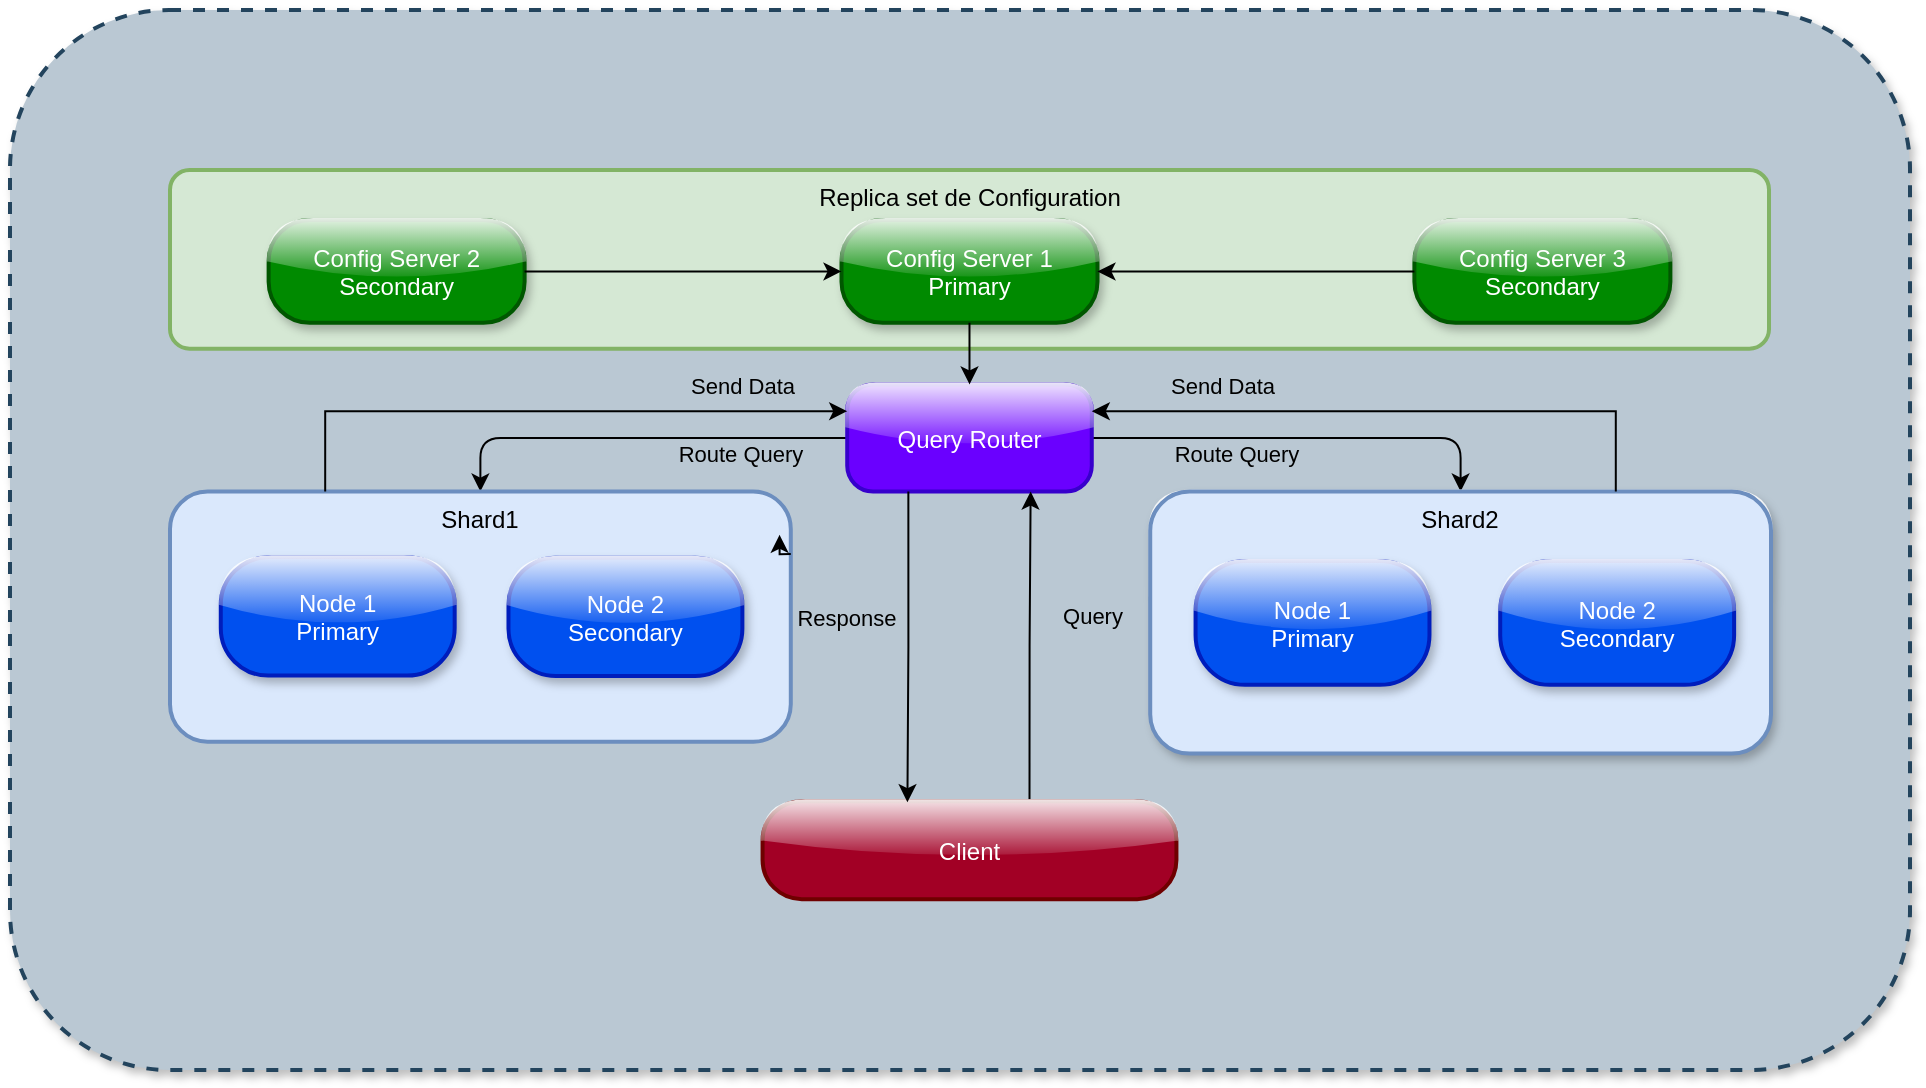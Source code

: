 <mxfile version="25.0.3">
  <diagram name="Page-1" id="EtcO1GiFzh_aDuyWaIW9">
    <mxGraphModel dx="1364" dy="764" grid="1" gridSize="10" guides="1" tooltips="1" connect="1" arrows="1" fold="1" page="1" pageScale="1" pageWidth="827" pageHeight="1169" math="0" shadow="0">
      <root>
        <mxCell id="0" />
        <mxCell id="1" parent="0" />
        <mxCell id="2" value="" style="whiteSpace=wrap;strokeWidth=2;verticalAlign=top;fillColor=#bac8d3;strokeColor=#23445d;dashed=1;glass=0;rounded=1;shadow=1;" parent="1" vertex="1">
          <mxGeometry x="120" y="10" width="950" height="530" as="geometry" />
        </mxCell>
        <mxCell id="yR0WiQGX2wkkTvA1muzb-61" style="edgeStyle=orthogonalEdgeStyle;rounded=1;orthogonalLoop=1;jettySize=auto;html=1;exitX=1;exitY=0.5;exitDx=0;exitDy=0;entryX=0.5;entryY=0;entryDx=0;entryDy=0;curved=0;" edge="1" parent="2" source="11" target="yR0WiQGX2wkkTvA1muzb-81">
          <mxGeometry relative="1" as="geometry">
            <mxPoint x="739.867" y="209.159" as="targetPoint" />
          </mxGeometry>
        </mxCell>
        <mxCell id="yR0WiQGX2wkkTvA1muzb-92" value="Route Query" style="edgeLabel;html=1;align=center;verticalAlign=middle;resizable=0;points=[];labelBackgroundColor=none;" vertex="1" connectable="0" parent="yR0WiQGX2wkkTvA1muzb-61">
          <mxGeometry x="-0.436" y="-3" relative="1" as="geometry">
            <mxPoint x="12" y="5" as="offset" />
          </mxGeometry>
        </mxCell>
        <mxCell id="yR0WiQGX2wkkTvA1muzb-62" style="edgeStyle=orthogonalEdgeStyle;rounded=1;orthogonalLoop=1;jettySize=auto;html=1;exitX=0;exitY=0.5;exitDx=0;exitDy=0;entryX=0.5;entryY=0;entryDx=0;entryDy=0;curved=0;" edge="1" parent="2" source="11" target="4">
          <mxGeometry relative="1" as="geometry" />
        </mxCell>
        <mxCell id="yR0WiQGX2wkkTvA1muzb-93" value="Route Query" style="edgeLabel;html=1;align=center;verticalAlign=middle;resizable=0;points=[];labelBackgroundColor=none;" vertex="1" connectable="0" parent="yR0WiQGX2wkkTvA1muzb-62">
          <mxGeometry x="-0.098" y="3" relative="1" as="geometry">
            <mxPoint x="41" y="5" as="offset" />
          </mxGeometry>
        </mxCell>
        <mxCell id="11" value="Query Router" style="rounded=1;arcSize=24;strokeWidth=2;fillColor=#6a00ff;strokeColor=#3700CC;glass=1;shadow=0;fontColor=#ffffff;" parent="2" vertex="1">
          <mxGeometry x="418.611" y="187.191" width="122.277" height="53.596" as="geometry" />
        </mxCell>
        <mxCell id="yR0WiQGX2wkkTvA1muzb-56" value="" style="group;rounded=1;glass=1;fillColor=#b1ddf0;strokeColor=#10739e;" vertex="1" connectable="0" parent="2">
          <mxGeometry x="79.998" y="80.0" width="799.505" height="89.326" as="geometry" />
        </mxCell>
        <mxCell id="yR0WiQGX2wkkTvA1muzb-51" value="Replica set de Configuration " style="whiteSpace=wrap;strokeWidth=2;verticalAlign=top;fillColor=#d5e8d4;strokeColor=#82b366;gradientDirection=south;gradientColor=none;rounded=1;arcSize=11;glass=0;shadow=0;" vertex="1" parent="yR0WiQGX2wkkTvA1muzb-56">
          <mxGeometry width="799.505" height="89.326" as="geometry" />
        </mxCell>
        <mxCell id="5" value="Config Server 1&#xa;Primary" style="rounded=1;arcSize=40;strokeWidth=2;fillColor=#008a00;fontColor=#ffffff;strokeColor=#005700;shadow=1;glass=1;" parent="yR0WiQGX2wkkTvA1muzb-56" vertex="1">
          <mxGeometry x="335.751" y="25.025" width="127.994" height="51.353" as="geometry" />
        </mxCell>
        <mxCell id="8" value="Config Server 2&#xa;Secondary" style="rounded=1;arcSize=40;strokeWidth=2;fillColor=#008a00;fontColor=#ffffff;strokeColor=#005700;shadow=1;glass=1;" parent="yR0WiQGX2wkkTvA1muzb-56" vertex="1">
          <mxGeometry x="49.31" y="25.025" width="127.994" height="51.353" as="geometry" />
        </mxCell>
        <mxCell id="10" value="Config Server 3&#xa;Secondary" style="rounded=1;arcSize=40;strokeWidth=2;fillColor=#008a00;gradientDirection=south;strokeColor=#005700;fillStyle=auto;fontColor=#ffffff;gradientColor=none;glass=1;shadow=1;" parent="yR0WiQGX2wkkTvA1muzb-56" vertex="1">
          <mxGeometry x="622.204" y="25.026" width="127.994" height="51.353" as="geometry" />
        </mxCell>
        <mxCell id="yR0WiQGX2wkkTvA1muzb-55" style="edgeStyle=orthogonalEdgeStyle;rounded=0;orthogonalLoop=1;jettySize=auto;html=1;exitX=1;exitY=0.5;exitDx=0;exitDy=0;entryX=0;entryY=0.5;entryDx=0;entryDy=0;" edge="1" parent="yR0WiQGX2wkkTvA1muzb-56" source="8" target="5">
          <mxGeometry relative="1" as="geometry" />
        </mxCell>
        <mxCell id="yR0WiQGX2wkkTvA1muzb-54" style="edgeStyle=orthogonalEdgeStyle;rounded=0;orthogonalLoop=1;jettySize=auto;html=1;exitX=0;exitY=0.5;exitDx=0;exitDy=0;entryX=1;entryY=0.5;entryDx=0;entryDy=0;" edge="1" parent="yR0WiQGX2wkkTvA1muzb-56" source="10" target="5">
          <mxGeometry relative="1" as="geometry" />
        </mxCell>
        <mxCell id="yR0WiQGX2wkkTvA1muzb-60" style="edgeStyle=orthogonalEdgeStyle;rounded=0;orthogonalLoop=1;jettySize=auto;html=1;exitX=0.5;exitY=1;exitDx=0;exitDy=0;entryX=0.5;entryY=0;entryDx=0;entryDy=0;" edge="1" parent="2" source="5" target="11">
          <mxGeometry relative="1" as="geometry" />
        </mxCell>
        <mxCell id="yR0WiQGX2wkkTvA1muzb-84" style="edgeStyle=orthogonalEdgeStyle;rounded=0;orthogonalLoop=1;jettySize=auto;html=1;exitX=0.645;exitY=0.01;exitDx=0;exitDy=0;entryX=0.75;entryY=1;entryDx=0;entryDy=0;exitPerimeter=0;" edge="1" parent="2" source="yR0WiQGX2wkkTvA1muzb-63" target="11">
          <mxGeometry relative="1" as="geometry" />
        </mxCell>
        <mxCell id="yR0WiQGX2wkkTvA1muzb-85" value="Query" style="edgeLabel;html=1;align=center;verticalAlign=middle;resizable=0;points=[];labelBackgroundColor=none;" vertex="1" connectable="0" parent="yR0WiQGX2wkkTvA1muzb-84">
          <mxGeometry x="-0.113" y="-5" relative="1" as="geometry">
            <mxPoint x="26" y="-24" as="offset" />
          </mxGeometry>
        </mxCell>
        <mxCell id="yR0WiQGX2wkkTvA1muzb-63" value="Client" style="rounded=1;arcSize=40;strokeWidth=2;fillColor=#a20025;strokeColor=#6F0000;glass=1;fontColor=#ffffff;" vertex="1" parent="2">
          <mxGeometry x="376.285" y="395.616" width="206.931" height="48.966" as="geometry" />
        </mxCell>
        <mxCell id="yR0WiQGX2wkkTvA1muzb-86" style="edgeStyle=orthogonalEdgeStyle;rounded=0;orthogonalLoop=1;jettySize=auto;html=1;exitX=0.25;exitY=1;exitDx=0;exitDy=0;entryX=0.35;entryY=0.01;entryDx=0;entryDy=0;entryPerimeter=0;" edge="1" parent="2" source="11" target="yR0WiQGX2wkkTvA1muzb-63">
          <mxGeometry relative="1" as="geometry" />
        </mxCell>
        <mxCell id="yR0WiQGX2wkkTvA1muzb-87" value="Response" style="edgeLabel;html=1;align=center;verticalAlign=middle;resizable=0;points=[];labelBackgroundColor=none;" vertex="1" connectable="0" parent="yR0WiQGX2wkkTvA1muzb-86">
          <mxGeometry x="-0.11" y="-2" relative="1" as="geometry">
            <mxPoint x="-29" y="-7" as="offset" />
          </mxGeometry>
        </mxCell>
        <mxCell id="yR0WiQGX2wkkTvA1muzb-88" value="" style="group;fillColor=#dae8fc;strokeColor=#6c8ebf;rounded=1;arcSize=43;gradientColor=#7ea6e0;" vertex="1" connectable="0" parent="2">
          <mxGeometry x="79.998" y="240.787" width="310.396" height="125.056" as="geometry" />
        </mxCell>
        <mxCell id="4" value="Shard1" style="whiteSpace=wrap;strokeWidth=2;verticalAlign=top;fillColor=#dae8fc;strokeColor=#6c8ebf;gradientDirection=north;gradientColor=none;rounded=1;" parent="yR0WiQGX2wkkTvA1muzb-88" vertex="1">
          <mxGeometry width="310.396" height="125.056" as="geometry" />
        </mxCell>
        <mxCell id="9" value="Node 2&#xa;Secondary" style="rounded=1;arcSize=40;strokeWidth=2;fillColor=#0050ef;strokeColor=#001DBC;fontColor=#ffffff;glass=1;shadow=1;" parent="yR0WiQGX2wkkTvA1muzb-88" vertex="1">
          <mxGeometry x="169.243" y="33.043" width="116.948" height="59.139" as="geometry" />
        </mxCell>
        <mxCell id="yR0WiQGX2wkkTvA1muzb-57" value="Node 1&#xa;Primary" style="rounded=1;arcSize=40;strokeWidth=2;fillColor=#0050ef;strokeColor=#001DBC;fontColor=#ffffff;glass=1;shadow=1;" vertex="1" parent="yR0WiQGX2wkkTvA1muzb-88">
          <mxGeometry x="25.385" y="32.871" width="116.948" height="59.139" as="geometry" />
        </mxCell>
        <mxCell id="yR0WiQGX2wkkTvA1muzb-99" style="edgeStyle=orthogonalEdgeStyle;rounded=0;orthogonalLoop=1;jettySize=auto;html=1;exitX=1;exitY=0.25;exitDx=0;exitDy=0;entryX=0.982;entryY=0.173;entryDx=0;entryDy=0;entryPerimeter=0;" edge="1" parent="yR0WiQGX2wkkTvA1muzb-88" source="4" target="4">
          <mxGeometry relative="1" as="geometry" />
        </mxCell>
        <mxCell id="yR0WiQGX2wkkTvA1muzb-89" value="" style="group;fillColor=#dae8fc;gradientColor=none;strokeColor=#6c8ebf;rounded=1;glass=1;shadow=1;" vertex="1" connectable="0" parent="2">
          <mxGeometry x="570.106" y="240.787" width="310.396" height="131.011" as="geometry" />
        </mxCell>
        <mxCell id="yR0WiQGX2wkkTvA1muzb-81" value="Shard2" style="whiteSpace=wrap;strokeWidth=2;verticalAlign=top;fillColor=#dae8fc;strokeColor=#6c8ebf;gradientColor=none;gradientDirection=north;rounded=1;glass=0;" vertex="1" parent="yR0WiQGX2wkkTvA1muzb-89">
          <mxGeometry width="310.396" height="131.011" as="geometry" />
        </mxCell>
        <mxCell id="yR0WiQGX2wkkTvA1muzb-82" value="Node 2&#xa;Secondary" style="rounded=1;arcSize=40;strokeWidth=2;fillColor=#0050ef;strokeColor=#001DBC;fontColor=#ffffff;glass=1;shadow=1;" vertex="1" parent="yR0WiQGX2wkkTvA1muzb-89">
          <mxGeometry x="174.997" y="34.749" width="116.948" height="61.87" as="geometry" />
        </mxCell>
        <mxCell id="yR0WiQGX2wkkTvA1muzb-83" value="Node 1&#xa;Primary" style="rounded=1;arcSize=40;strokeWidth=2;fillColor=#0050ef;strokeColor=#001DBC;fillStyle=auto;fontColor=#ffffff;glass=1;shadow=1;" vertex="1" parent="yR0WiQGX2wkkTvA1muzb-89">
          <mxGeometry x="22.677" y="34.749" width="116.948" height="61.87" as="geometry" />
        </mxCell>
        <mxCell id="yR0WiQGX2wkkTvA1muzb-90" style="edgeStyle=orthogonalEdgeStyle;rounded=0;orthogonalLoop=1;jettySize=auto;html=1;exitX=0.25;exitY=0;exitDx=0;exitDy=0;entryX=0;entryY=0.25;entryDx=0;entryDy=0;" edge="1" parent="2" source="4" target="11">
          <mxGeometry relative="1" as="geometry" />
        </mxCell>
        <mxCell id="yR0WiQGX2wkkTvA1muzb-94" value="Send Data" style="edgeLabel;html=1;align=center;verticalAlign=middle;resizable=0;points=[];labelBackgroundColor=none;" vertex="1" connectable="0" parent="yR0WiQGX2wkkTvA1muzb-90">
          <mxGeometry x="0.219" relative="1" as="geometry">
            <mxPoint x="65" y="-13" as="offset" />
          </mxGeometry>
        </mxCell>
        <mxCell id="yR0WiQGX2wkkTvA1muzb-91" style="edgeStyle=orthogonalEdgeStyle;rounded=0;orthogonalLoop=1;jettySize=auto;html=1;exitX=0.75;exitY=0;exitDx=0;exitDy=0;entryX=1;entryY=0.25;entryDx=0;entryDy=0;" edge="1" parent="2" source="yR0WiQGX2wkkTvA1muzb-81" target="11">
          <mxGeometry relative="1" as="geometry" />
        </mxCell>
        <mxCell id="yR0WiQGX2wkkTvA1muzb-95" value="Send Data" style="edgeLabel;align=center;verticalAlign=middle;resizable=0;points=[];fillOpacity=0;html=1;labelBackgroundColor=none;" vertex="1" connectable="0" parent="yR0WiQGX2wkkTvA1muzb-91">
          <mxGeometry x="0.533" y="3" relative="1" as="geometry">
            <mxPoint x="-6" y="-16" as="offset" />
          </mxGeometry>
        </mxCell>
      </root>
    </mxGraphModel>
  </diagram>
</mxfile>
